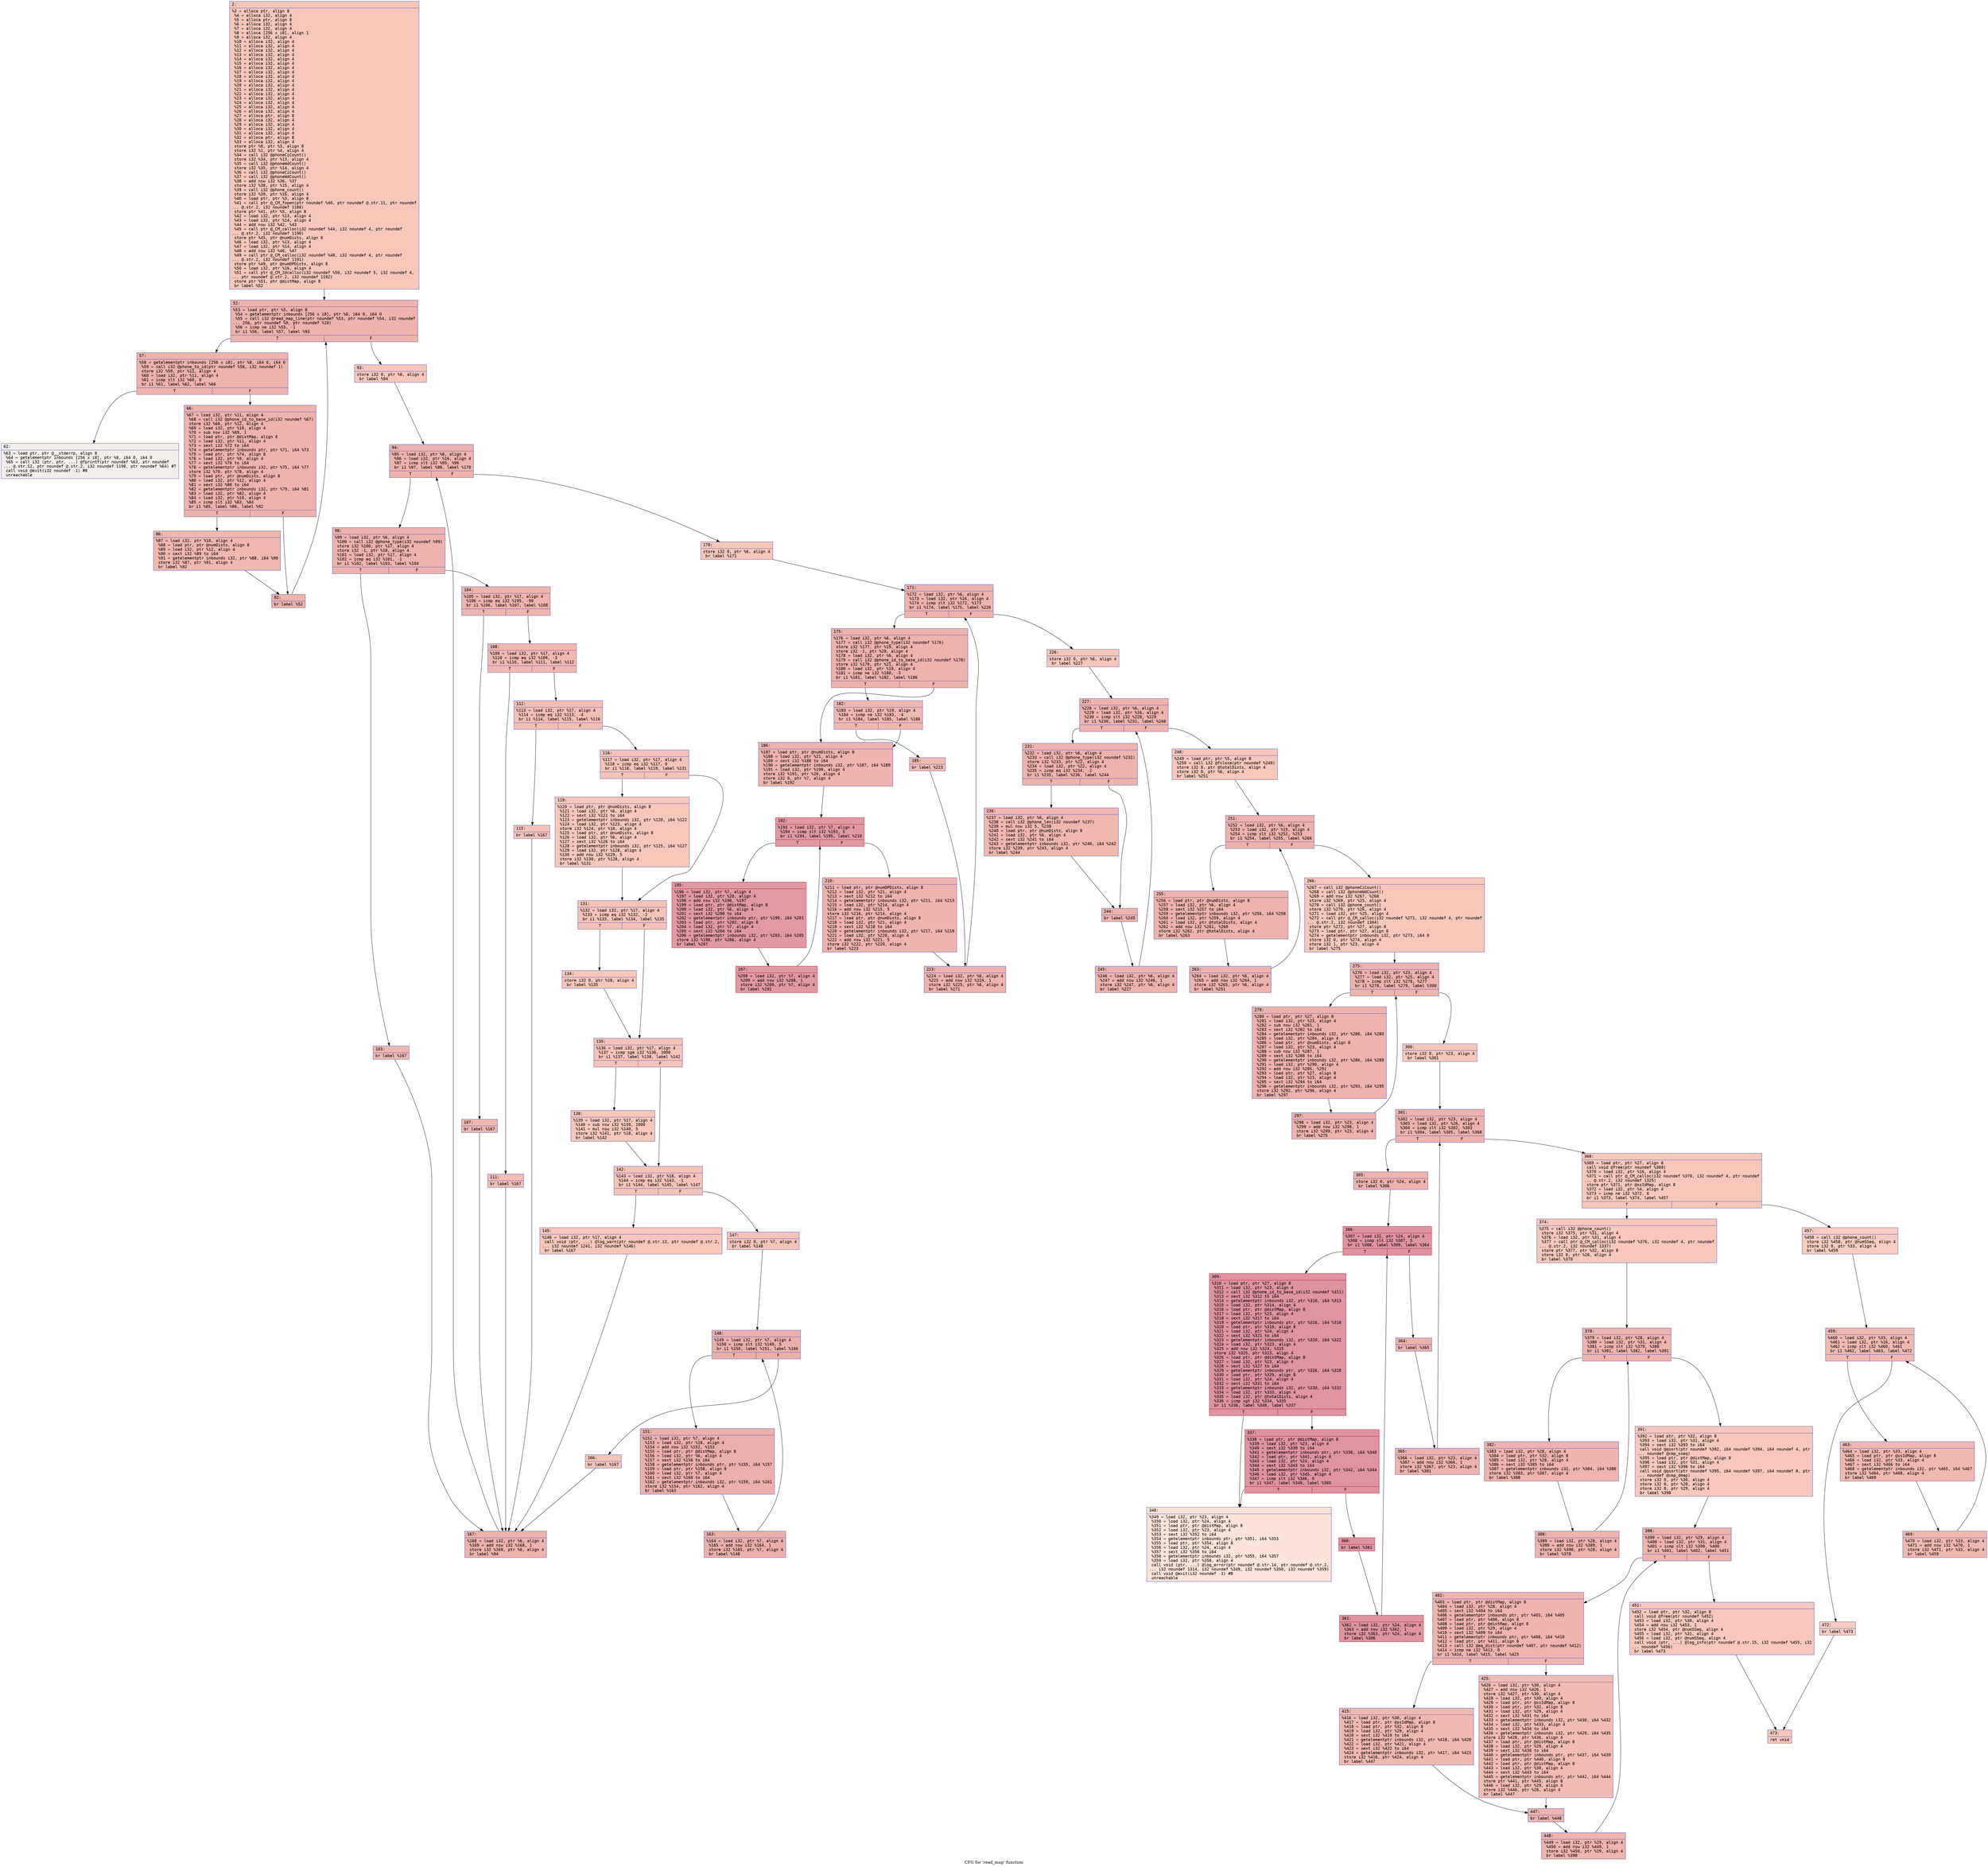 digraph "CFG for 'read_map' function" {
	label="CFG for 'read_map' function";

	Node0x600000feda40 [shape=record,color="#3d50c3ff", style=filled, fillcolor="#ec7f6370" fontname="Courier",label="{2:\l|  %3 = alloca ptr, align 8\l  %4 = alloca i32, align 4\l  %5 = alloca ptr, align 8\l  %6 = alloca i32, align 4\l  %7 = alloca i32, align 4\l  %8 = alloca [256 x i8], align 1\l  %9 = alloca i32, align 4\l  %10 = alloca i32, align 4\l  %11 = alloca i32, align 4\l  %12 = alloca i32, align 4\l  %13 = alloca i32, align 4\l  %14 = alloca i32, align 4\l  %15 = alloca i32, align 4\l  %16 = alloca i32, align 4\l  %17 = alloca i32, align 4\l  %18 = alloca i32, align 4\l  %19 = alloca i32, align 4\l  %20 = alloca i32, align 4\l  %21 = alloca i32, align 4\l  %22 = alloca i32, align 4\l  %23 = alloca i32, align 4\l  %24 = alloca i32, align 4\l  %25 = alloca i32, align 4\l  %26 = alloca i32, align 4\l  %27 = alloca ptr, align 8\l  %28 = alloca i32, align 4\l  %29 = alloca i32, align 4\l  %30 = alloca i32, align 4\l  %31 = alloca i32, align 4\l  %32 = alloca ptr, align 8\l  %33 = alloca i32, align 4\l  store ptr %0, ptr %3, align 8\l  store i32 %1, ptr %4, align 4\l  %34 = call i32 @phoneCiCount()\l  store i32 %34, ptr %13, align 4\l  %35 = call i32 @phoneWdCount()\l  store i32 %35, ptr %14, align 4\l  %36 = call i32 @phoneCiCount()\l  %37 = call i32 @phoneWdCount()\l  %38 = add nsw i32 %36, %37\l  store i32 %38, ptr %15, align 4\l  %39 = call i32 @phone_count()\l  store i32 %39, ptr %16, align 4\l  %40 = load ptr, ptr %3, align 8\l  %41 = call ptr @_CM_fopen(ptr noundef %40, ptr noundef @.str.11, ptr noundef\l... @.str.2, i32 noundef 1188)\l  store ptr %41, ptr %5, align 8\l  %42 = load i32, ptr %13, align 4\l  %43 = load i32, ptr %14, align 4\l  %44 = add nsw i32 %42, %43\l  %45 = call ptr @_CM_calloc(i32 noundef %44, i32 noundef 4, ptr noundef\l... @.str.2, i32 noundef 1190)\l  store ptr %45, ptr @numDists, align 8\l  %46 = load i32, ptr %13, align 4\l  %47 = load i32, ptr %14, align 4\l  %48 = add nsw i32 %46, %47\l  %49 = call ptr @_CM_calloc(i32 noundef %48, i32 noundef 4, ptr noundef\l... @.str.2, i32 noundef 1191)\l  store ptr %49, ptr @numDPDists, align 8\l  %50 = load i32, ptr %16, align 4\l  %51 = call ptr @_CM_2dcalloc(i32 noundef %50, i32 noundef 5, i32 noundef 4,\l... ptr noundef @.str.2, i32 noundef 1192)\l  store ptr %51, ptr @distMap, align 8\l  br label %52\l}"];
	Node0x600000feda40 -> Node0x600000feda90[tooltip="2 -> 52\nProbability 100.00%" ];
	Node0x600000feda90 [shape=record,color="#3d50c3ff", style=filled, fillcolor="#d6524470" fontname="Courier",label="{52:\l|  %53 = load ptr, ptr %5, align 8\l  %54 = getelementptr inbounds [256 x i8], ptr %8, i64 0, i64 0\l  %55 = call i32 @read_map_line(ptr noundef %53, ptr noundef %54, i32 noundef\l... 256, ptr noundef %9, ptr noundef %10)\l  %56 = icmp ne i32 %55, -1\l  br i1 %56, label %57, label %93\l|{<s0>T|<s1>F}}"];
	Node0x600000feda90:s0 -> Node0x600000fedae0[tooltip="52 -> 57\nProbability 96.88%" ];
	Node0x600000feda90:s1 -> Node0x600000fedc70[tooltip="52 -> 93\nProbability 3.12%" ];
	Node0x600000fedae0 [shape=record,color="#3d50c3ff", style=filled, fillcolor="#d6524470" fontname="Courier",label="{57:\l|  %58 = getelementptr inbounds [256 x i8], ptr %8, i64 0, i64 0\l  %59 = call i32 @phone_to_id(ptr noundef %58, i32 noundef 1)\l  store i32 %59, ptr %11, align 4\l  %60 = load i32, ptr %11, align 4\l  %61 = icmp slt i32 %60, 0\l  br i1 %61, label %62, label %66\l|{<s0>T|<s1>F}}"];
	Node0x600000fedae0:s0 -> Node0x600000fedb30[tooltip="57 -> 62\nProbability 0.00%" ];
	Node0x600000fedae0:s1 -> Node0x600000fedb80[tooltip="57 -> 66\nProbability 100.00%" ];
	Node0x600000fedb30 [shape=record,color="#3d50c3ff", style=filled, fillcolor="#e5d8d170" fontname="Courier",label="{62:\l|  %63 = load ptr, ptr @__stderrp, align 8\l  %64 = getelementptr inbounds [256 x i8], ptr %8, i64 0, i64 0\l  %65 = call i32 (ptr, ptr, ...) @fprintf(ptr noundef %63, ptr noundef\l... @.str.12, ptr noundef @.str.2, i32 noundef 1198, ptr noundef %64) #7\l  call void @exit(i32 noundef -1) #8\l  unreachable\l}"];
	Node0x600000fedb80 [shape=record,color="#3d50c3ff", style=filled, fillcolor="#d6524470" fontname="Courier",label="{66:\l|  %67 = load i32, ptr %11, align 4\l  %68 = call i32 @phone_id_to_base_id(i32 noundef %67)\l  store i32 %68, ptr %12, align 4\l  %69 = load i32, ptr %10, align 4\l  %70 = sub nsw i32 %69, 1\l  %71 = load ptr, ptr @distMap, align 8\l  %72 = load i32, ptr %11, align 4\l  %73 = sext i32 %72 to i64\l  %74 = getelementptr inbounds ptr, ptr %71, i64 %73\l  %75 = load ptr, ptr %74, align 8\l  %76 = load i32, ptr %9, align 4\l  %77 = sext i32 %76 to i64\l  %78 = getelementptr inbounds i32, ptr %75, i64 %77\l  store i32 %70, ptr %78, align 4\l  %79 = load ptr, ptr @numDists, align 8\l  %80 = load i32, ptr %12, align 4\l  %81 = sext i32 %80 to i64\l  %82 = getelementptr inbounds i32, ptr %79, i64 %81\l  %83 = load i32, ptr %82, align 4\l  %84 = load i32, ptr %10, align 4\l  %85 = icmp slt i32 %83, %84\l  br i1 %85, label %86, label %92\l|{<s0>T|<s1>F}}"];
	Node0x600000fedb80:s0 -> Node0x600000fedbd0[tooltip="66 -> 86\nProbability 50.00%" ];
	Node0x600000fedb80:s1 -> Node0x600000fedc20[tooltip="66 -> 92\nProbability 50.00%" ];
	Node0x600000fedbd0 [shape=record,color="#3d50c3ff", style=filled, fillcolor="#dc5d4a70" fontname="Courier",label="{86:\l|  %87 = load i32, ptr %10, align 4\l  %88 = load ptr, ptr @numDists, align 8\l  %89 = load i32, ptr %12, align 4\l  %90 = sext i32 %89 to i64\l  %91 = getelementptr inbounds i32, ptr %88, i64 %90\l  store i32 %87, ptr %91, align 4\l  br label %92\l}"];
	Node0x600000fedbd0 -> Node0x600000fedc20[tooltip="86 -> 92\nProbability 100.00%" ];
	Node0x600000fedc20 [shape=record,color="#3d50c3ff", style=filled, fillcolor="#d6524470" fontname="Courier",label="{92:\l|  br label %52\l}"];
	Node0x600000fedc20 -> Node0x600000feda90[tooltip="92 -> 52\nProbability 100.00%" ];
	Node0x600000fedc70 [shape=record,color="#3d50c3ff", style=filled, fillcolor="#ec7f6370" fontname="Courier",label="{93:\l|  store i32 0, ptr %6, align 4\l  br label %94\l}"];
	Node0x600000fedc70 -> Node0x600000fedcc0[tooltip="93 -> 94\nProbability 100.00%" ];
	Node0x600000fedcc0 [shape=record,color="#3d50c3ff", style=filled, fillcolor="#d6524470" fontname="Courier",label="{94:\l|  %95 = load i32, ptr %6, align 4\l  %96 = load i32, ptr %16, align 4\l  %97 = icmp slt i32 %95, %96\l  br i1 %97, label %98, label %170\l|{<s0>T|<s1>F}}"];
	Node0x600000fedcc0:s0 -> Node0x600000fedd10[tooltip="94 -> 98\nProbability 96.88%" ];
	Node0x600000fedcc0:s1 -> Node0x600000fee3f0[tooltip="94 -> 170\nProbability 3.12%" ];
	Node0x600000fedd10 [shape=record,color="#3d50c3ff", style=filled, fillcolor="#d6524470" fontname="Courier",label="{98:\l|  %99 = load i32, ptr %6, align 4\l  %100 = call i32 @phone_type(i32 noundef %99)\l  store i32 %100, ptr %17, align 4\l  store i32 -1, ptr %18, align 4\l  %101 = load i32, ptr %17, align 4\l  %102 = icmp eq i32 %101, -1\l  br i1 %102, label %103, label %104\l|{<s0>T|<s1>F}}"];
	Node0x600000fedd10:s0 -> Node0x600000fedd60[tooltip="98 -> 103\nProbability 37.50%" ];
	Node0x600000fedd10:s1 -> Node0x600000feddb0[tooltip="98 -> 104\nProbability 62.50%" ];
	Node0x600000fedd60 [shape=record,color="#3d50c3ff", style=filled, fillcolor="#de614d70" fontname="Courier",label="{103:\l|  br label %167\l}"];
	Node0x600000fedd60 -> Node0x600000fee3a0[tooltip="103 -> 167\nProbability 100.00%" ];
	Node0x600000feddb0 [shape=record,color="#3d50c3ff", style=filled, fillcolor="#d8564670" fontname="Courier",label="{104:\l|  %105 = load i32, ptr %17, align 4\l  %106 = icmp eq i32 %105, -99\l  br i1 %106, label %107, label %108\l|{<s0>T|<s1>F}}"];
	Node0x600000feddb0:s0 -> Node0x600000fede00[tooltip="104 -> 107\nProbability 50.00%" ];
	Node0x600000feddb0:s1 -> Node0x600000fede50[tooltip="104 -> 108\nProbability 50.00%" ];
	Node0x600000fede00 [shape=record,color="#3d50c3ff", style=filled, fillcolor="#de614d70" fontname="Courier",label="{107:\l|  br label %167\l}"];
	Node0x600000fede00 -> Node0x600000fee3a0[tooltip="107 -> 167\nProbability 100.00%" ];
	Node0x600000fede50 [shape=record,color="#3d50c3ff", style=filled, fillcolor="#de614d70" fontname="Courier",label="{108:\l|  %109 = load i32, ptr %17, align 4\l  %110 = icmp eq i32 %109, -3\l  br i1 %110, label %111, label %112\l|{<s0>T|<s1>F}}"];
	Node0x600000fede50:s0 -> Node0x600000fedea0[tooltip="108 -> 111\nProbability 50.00%" ];
	Node0x600000fede50:s1 -> Node0x600000fedef0[tooltip="108 -> 112\nProbability 50.00%" ];
	Node0x600000fedea0 [shape=record,color="#3d50c3ff", style=filled, fillcolor="#e36c5570" fontname="Courier",label="{111:\l|  br label %167\l}"];
	Node0x600000fedea0 -> Node0x600000fee3a0[tooltip="111 -> 167\nProbability 100.00%" ];
	Node0x600000fedef0 [shape=record,color="#3d50c3ff", style=filled, fillcolor="#e36c5570" fontname="Courier",label="{112:\l|  %113 = load i32, ptr %17, align 4\l  %114 = icmp eq i32 %113, -4\l  br i1 %114, label %115, label %116\l|{<s0>T|<s1>F}}"];
	Node0x600000fedef0:s0 -> Node0x600000fedf40[tooltip="112 -> 115\nProbability 50.00%" ];
	Node0x600000fedef0:s1 -> Node0x600000fedf90[tooltip="112 -> 116\nProbability 50.00%" ];
	Node0x600000fedf40 [shape=record,color="#3d50c3ff", style=filled, fillcolor="#e8765c70" fontname="Courier",label="{115:\l|  br label %167\l}"];
	Node0x600000fedf40 -> Node0x600000fee3a0[tooltip="115 -> 167\nProbability 100.00%" ];
	Node0x600000fedf90 [shape=record,color="#3d50c3ff", style=filled, fillcolor="#e8765c70" fontname="Courier",label="{116:\l|  %117 = load i32, ptr %17, align 4\l  %118 = icmp eq i32 %117, 0\l  br i1 %118, label %119, label %131\l|{<s0>T|<s1>F}}"];
	Node0x600000fedf90:s0 -> Node0x600000fedfe0[tooltip="116 -> 119\nProbability 37.50%" ];
	Node0x600000fedf90:s1 -> Node0x600000fee030[tooltip="116 -> 131\nProbability 62.50%" ];
	Node0x600000fedfe0 [shape=record,color="#3d50c3ff", style=filled, fillcolor="#ec7f6370" fontname="Courier",label="{119:\l|  %120 = load ptr, ptr @numDists, align 8\l  %121 = load i32, ptr %6, align 4\l  %122 = sext i32 %121 to i64\l  %123 = getelementptr inbounds i32, ptr %120, i64 %122\l  %124 = load i32, ptr %123, align 4\l  store i32 %124, ptr %18, align 4\l  %125 = load ptr, ptr @numDists, align 8\l  %126 = load i32, ptr %6, align 4\l  %127 = sext i32 %126 to i64\l  %128 = getelementptr inbounds i32, ptr %125, i64 %127\l  %129 = load i32, ptr %128, align 4\l  %130 = add nsw i32 %129, 5\l  store i32 %130, ptr %128, align 4\l  br label %131\l}"];
	Node0x600000fedfe0 -> Node0x600000fee030[tooltip="119 -> 131\nProbability 100.00%" ];
	Node0x600000fee030 [shape=record,color="#3d50c3ff", style=filled, fillcolor="#e8765c70" fontname="Courier",label="{131:\l|  %132 = load i32, ptr %17, align 4\l  %133 = icmp eq i32 %132, -2\l  br i1 %133, label %134, label %135\l|{<s0>T|<s1>F}}"];
	Node0x600000fee030:s0 -> Node0x600000fee080[tooltip="131 -> 134\nProbability 50.00%" ];
	Node0x600000fee030:s1 -> Node0x600000fee0d0[tooltip="131 -> 135\nProbability 50.00%" ];
	Node0x600000fee080 [shape=record,color="#3d50c3ff", style=filled, fillcolor="#ec7f6370" fontname="Courier",label="{134:\l|  store i32 0, ptr %18, align 4\l  br label %135\l}"];
	Node0x600000fee080 -> Node0x600000fee0d0[tooltip="134 -> 135\nProbability 100.00%" ];
	Node0x600000fee0d0 [shape=record,color="#3d50c3ff", style=filled, fillcolor="#e8765c70" fontname="Courier",label="{135:\l|  %136 = load i32, ptr %17, align 4\l  %137 = icmp sge i32 %136, 1000\l  br i1 %137, label %138, label %142\l|{<s0>T|<s1>F}}"];
	Node0x600000fee0d0:s0 -> Node0x600000fee120[tooltip="135 -> 138\nProbability 50.00%" ];
	Node0x600000fee0d0:s1 -> Node0x600000fee170[tooltip="135 -> 142\nProbability 50.00%" ];
	Node0x600000fee120 [shape=record,color="#3d50c3ff", style=filled, fillcolor="#ec7f6370" fontname="Courier",label="{138:\l|  %139 = load i32, ptr %17, align 4\l  %140 = sub nsw i32 %139, 1000\l  %141 = mul nsw i32 %140, 5\l  store i32 %141, ptr %18, align 4\l  br label %142\l}"];
	Node0x600000fee120 -> Node0x600000fee170[tooltip="138 -> 142\nProbability 100.00%" ];
	Node0x600000fee170 [shape=record,color="#3d50c3ff", style=filled, fillcolor="#e8765c70" fontname="Courier",label="{142:\l|  %143 = load i32, ptr %18, align 4\l  %144 = icmp eq i32 %143, -1\l  br i1 %144, label %145, label %147\l|{<s0>T|<s1>F}}"];
	Node0x600000fee170:s0 -> Node0x600000fee1c0[tooltip="142 -> 145\nProbability 37.50%" ];
	Node0x600000fee170:s1 -> Node0x600000fee210[tooltip="142 -> 147\nProbability 62.50%" ];
	Node0x600000fee1c0 [shape=record,color="#3d50c3ff", style=filled, fillcolor="#ec7f6370" fontname="Courier",label="{145:\l|  %146 = load i32, ptr %17, align 4\l  call void (ptr, ...) @log_warn(ptr noundef @.str.13, ptr noundef @.str.2,\l... i32 noundef 1241, i32 noundef %146)\l  br label %167\l}"];
	Node0x600000fee1c0 -> Node0x600000fee3a0[tooltip="145 -> 167\nProbability 100.00%" ];
	Node0x600000fee210 [shape=record,color="#3d50c3ff", style=filled, fillcolor="#e97a5f70" fontname="Courier",label="{147:\l|  store i32 0, ptr %7, align 4\l  br label %148\l}"];
	Node0x600000fee210 -> Node0x600000fee260[tooltip="147 -> 148\nProbability 100.00%" ];
	Node0x600000fee260 [shape=record,color="#3d50c3ff", style=filled, fillcolor="#d24b4070" fontname="Courier",label="{148:\l|  %149 = load i32, ptr %7, align 4\l  %150 = icmp slt i32 %149, 5\l  br i1 %150, label %151, label %166\l|{<s0>T|<s1>F}}"];
	Node0x600000fee260:s0 -> Node0x600000fee2b0[tooltip="148 -> 151\nProbability 96.88%" ];
	Node0x600000fee260:s1 -> Node0x600000fee350[tooltip="148 -> 166\nProbability 3.12%" ];
	Node0x600000fee2b0 [shape=record,color="#3d50c3ff", style=filled, fillcolor="#d24b4070" fontname="Courier",label="{151:\l|  %152 = load i32, ptr %7, align 4\l  %153 = load i32, ptr %18, align 4\l  %154 = add nsw i32 %152, %153\l  %155 = load ptr, ptr @distMap, align 8\l  %156 = load i32, ptr %6, align 4\l  %157 = sext i32 %156 to i64\l  %158 = getelementptr inbounds ptr, ptr %155, i64 %157\l  %159 = load ptr, ptr %158, align 8\l  %160 = load i32, ptr %7, align 4\l  %161 = sext i32 %160 to i64\l  %162 = getelementptr inbounds i32, ptr %159, i64 %161\l  store i32 %154, ptr %162, align 4\l  br label %163\l}"];
	Node0x600000fee2b0 -> Node0x600000fee300[tooltip="151 -> 163\nProbability 100.00%" ];
	Node0x600000fee300 [shape=record,color="#3d50c3ff", style=filled, fillcolor="#d24b4070" fontname="Courier",label="{163:\l|  %164 = load i32, ptr %7, align 4\l  %165 = add nsw i32 %164, 1\l  store i32 %165, ptr %7, align 4\l  br label %148\l}"];
	Node0x600000fee300 -> Node0x600000fee260[tooltip="163 -> 148\nProbability 100.00%" ];
	Node0x600000fee350 [shape=record,color="#3d50c3ff", style=filled, fillcolor="#e97a5f70" fontname="Courier",label="{166:\l|  br label %167\l}"];
	Node0x600000fee350 -> Node0x600000fee3a0[tooltip="166 -> 167\nProbability 100.00%" ];
	Node0x600000fee3a0 [shape=record,color="#3d50c3ff", style=filled, fillcolor="#d6524470" fontname="Courier",label="{167:\l|  %168 = load i32, ptr %6, align 4\l  %169 = add nsw i32 %168, 1\l  store i32 %169, ptr %6, align 4\l  br label %94\l}"];
	Node0x600000fee3a0 -> Node0x600000fedcc0[tooltip="167 -> 94\nProbability 100.00%" ];
	Node0x600000fee3f0 [shape=record,color="#3d50c3ff", style=filled, fillcolor="#ec7f6370" fontname="Courier",label="{170:\l|  store i32 0, ptr %6, align 4\l  br label %171\l}"];
	Node0x600000fee3f0 -> Node0x600000fee440[tooltip="170 -> 171\nProbability 100.00%" ];
	Node0x600000fee440 [shape=record,color="#3d50c3ff", style=filled, fillcolor="#d6524470" fontname="Courier",label="{171:\l|  %172 = load i32, ptr %6, align 4\l  %173 = load i32, ptr %16, align 4\l  %174 = icmp slt i32 %172, %173\l  br i1 %174, label %175, label %226\l|{<s0>T|<s1>F}}"];
	Node0x600000fee440:s0 -> Node0x600000fee490[tooltip="171 -> 175\nProbability 96.88%" ];
	Node0x600000fee440:s1 -> Node0x600000fee760[tooltip="171 -> 226\nProbability 3.12%" ];
	Node0x600000fee490 [shape=record,color="#3d50c3ff", style=filled, fillcolor="#d6524470" fontname="Courier",label="{175:\l|  %176 = load i32, ptr %6, align 4\l  %177 = call i32 @phone_type(i32 noundef %176)\l  store i32 %177, ptr %19, align 4\l  store i32 -1, ptr %20, align 4\l  %178 = load i32, ptr %6, align 4\l  %179 = call i32 @phone_id_to_base_id(i32 noundef %178)\l  store i32 %179, ptr %21, align 4\l  %180 = load i32, ptr %19, align 4\l  %181 = icmp ne i32 %180, -3\l  br i1 %181, label %182, label %186\l|{<s0>T|<s1>F}}"];
	Node0x600000fee490:s0 -> Node0x600000fee4e0[tooltip="175 -> 182\nProbability 50.00%" ];
	Node0x600000fee490:s1 -> Node0x600000fee580[tooltip="175 -> 186\nProbability 50.00%" ];
	Node0x600000fee4e0 [shape=record,color="#3d50c3ff", style=filled, fillcolor="#dc5d4a70" fontname="Courier",label="{182:\l|  %183 = load i32, ptr %19, align 4\l  %184 = icmp ne i32 %183, -4\l  br i1 %184, label %185, label %186\l|{<s0>T|<s1>F}}"];
	Node0x600000fee4e0:s0 -> Node0x600000fee530[tooltip="182 -> 185\nProbability 50.00%" ];
	Node0x600000fee4e0:s1 -> Node0x600000fee580[tooltip="182 -> 186\nProbability 50.00%" ];
	Node0x600000fee530 [shape=record,color="#3d50c3ff", style=filled, fillcolor="#e1675170" fontname="Courier",label="{185:\l|  br label %223\l}"];
	Node0x600000fee530 -> Node0x600000fee710[tooltip="185 -> 223\nProbability 100.00%" ];
	Node0x600000fee580 [shape=record,color="#3d50c3ff", style=filled, fillcolor="#d8564670" fontname="Courier",label="{186:\l|  %187 = load ptr, ptr @numDists, align 8\l  %188 = load i32, ptr %21, align 4\l  %189 = sext i32 %188 to i64\l  %190 = getelementptr inbounds i32, ptr %187, i64 %189\l  %191 = load i32, ptr %190, align 4\l  store i32 %191, ptr %20, align 4\l  store i32 0, ptr %7, align 4\l  br label %192\l}"];
	Node0x600000fee580 -> Node0x600000fee5d0[tooltip="186 -> 192\nProbability 100.00%" ];
	Node0x600000fee5d0 [shape=record,color="#b70d28ff", style=filled, fillcolor="#bb1b2c70" fontname="Courier",label="{192:\l|  %193 = load i32, ptr %7, align 4\l  %194 = icmp slt i32 %193, 5\l  br i1 %194, label %195, label %210\l|{<s0>T|<s1>F}}"];
	Node0x600000fee5d0:s0 -> Node0x600000fee620[tooltip="192 -> 195\nProbability 96.88%" ];
	Node0x600000fee5d0:s1 -> Node0x600000fee6c0[tooltip="192 -> 210\nProbability 3.12%" ];
	Node0x600000fee620 [shape=record,color="#b70d28ff", style=filled, fillcolor="#bb1b2c70" fontname="Courier",label="{195:\l|  %196 = load i32, ptr %7, align 4\l  %197 = load i32, ptr %20, align 4\l  %198 = add nsw i32 %196, %197\l  %199 = load ptr, ptr @distMap, align 8\l  %200 = load i32, ptr %6, align 4\l  %201 = sext i32 %200 to i64\l  %202 = getelementptr inbounds ptr, ptr %199, i64 %201\l  %203 = load ptr, ptr %202, align 8\l  %204 = load i32, ptr %7, align 4\l  %205 = sext i32 %204 to i64\l  %206 = getelementptr inbounds i32, ptr %203, i64 %205\l  store i32 %198, ptr %206, align 4\l  br label %207\l}"];
	Node0x600000fee620 -> Node0x600000fee670[tooltip="195 -> 207\nProbability 100.00%" ];
	Node0x600000fee670 [shape=record,color="#b70d28ff", style=filled, fillcolor="#bb1b2c70" fontname="Courier",label="{207:\l|  %208 = load i32, ptr %7, align 4\l  %209 = add nsw i32 %208, 1\l  store i32 %209, ptr %7, align 4\l  br label %192\l}"];
	Node0x600000fee670 -> Node0x600000fee5d0[tooltip="207 -> 192\nProbability 100.00%" ];
	Node0x600000fee6c0 [shape=record,color="#3d50c3ff", style=filled, fillcolor="#d8564670" fontname="Courier",label="{210:\l|  %211 = load ptr, ptr @numDPDists, align 8\l  %212 = load i32, ptr %21, align 4\l  %213 = sext i32 %212 to i64\l  %214 = getelementptr inbounds i32, ptr %211, i64 %213\l  %215 = load i32, ptr %214, align 4\l  %216 = add nsw i32 %215, 5\l  store i32 %216, ptr %214, align 4\l  %217 = load ptr, ptr @numDists, align 8\l  %218 = load i32, ptr %21, align 4\l  %219 = sext i32 %218 to i64\l  %220 = getelementptr inbounds i32, ptr %217, i64 %219\l  %221 = load i32, ptr %220, align 4\l  %222 = add nsw i32 %221, 5\l  store i32 %222, ptr %220, align 4\l  br label %223\l}"];
	Node0x600000fee6c0 -> Node0x600000fee710[tooltip="210 -> 223\nProbability 100.00%" ];
	Node0x600000fee710 [shape=record,color="#3d50c3ff", style=filled, fillcolor="#d6524470" fontname="Courier",label="{223:\l|  %224 = load i32, ptr %6, align 4\l  %225 = add nsw i32 %224, 1\l  store i32 %225, ptr %6, align 4\l  br label %171\l}"];
	Node0x600000fee710 -> Node0x600000fee440[tooltip="223 -> 171\nProbability 100.00%" ];
	Node0x600000fee760 [shape=record,color="#3d50c3ff", style=filled, fillcolor="#ec7f6370" fontname="Courier",label="{226:\l|  store i32 0, ptr %6, align 4\l  br label %227\l}"];
	Node0x600000fee760 -> Node0x600000fee7b0[tooltip="226 -> 227\nProbability 100.00%" ];
	Node0x600000fee7b0 [shape=record,color="#3d50c3ff", style=filled, fillcolor="#d6524470" fontname="Courier",label="{227:\l|  %228 = load i32, ptr %6, align 4\l  %229 = load i32, ptr %16, align 4\l  %230 = icmp slt i32 %228, %229\l  br i1 %230, label %231, label %248\l|{<s0>T|<s1>F}}"];
	Node0x600000fee7b0:s0 -> Node0x600000fee800[tooltip="227 -> 231\nProbability 96.88%" ];
	Node0x600000fee7b0:s1 -> Node0x600000fee940[tooltip="227 -> 248\nProbability 3.12%" ];
	Node0x600000fee800 [shape=record,color="#3d50c3ff", style=filled, fillcolor="#d6524470" fontname="Courier",label="{231:\l|  %232 = load i32, ptr %6, align 4\l  %233 = call i32 @phone_type(i32 noundef %232)\l  store i32 %233, ptr %22, align 4\l  %234 = load i32, ptr %22, align 4\l  %235 = icmp eq i32 %234, -2\l  br i1 %235, label %236, label %244\l|{<s0>T|<s1>F}}"];
	Node0x600000fee800:s0 -> Node0x600000fee850[tooltip="231 -> 236\nProbability 50.00%" ];
	Node0x600000fee800:s1 -> Node0x600000fee8a0[tooltip="231 -> 244\nProbability 50.00%" ];
	Node0x600000fee850 [shape=record,color="#3d50c3ff", style=filled, fillcolor="#dc5d4a70" fontname="Courier",label="{236:\l|  %237 = load i32, ptr %6, align 4\l  %238 = call i32 @phone_len(i32 noundef %237)\l  %239 = mul nsw i32 5, %238\l  %240 = load ptr, ptr @numDists, align 8\l  %241 = load i32, ptr %6, align 4\l  %242 = sext i32 %241 to i64\l  %243 = getelementptr inbounds i32, ptr %240, i64 %242\l  store i32 %239, ptr %243, align 4\l  br label %244\l}"];
	Node0x600000fee850 -> Node0x600000fee8a0[tooltip="236 -> 244\nProbability 100.00%" ];
	Node0x600000fee8a0 [shape=record,color="#3d50c3ff", style=filled, fillcolor="#d6524470" fontname="Courier",label="{244:\l|  br label %245\l}"];
	Node0x600000fee8a0 -> Node0x600000fee8f0[tooltip="244 -> 245\nProbability 100.00%" ];
	Node0x600000fee8f0 [shape=record,color="#3d50c3ff", style=filled, fillcolor="#d6524470" fontname="Courier",label="{245:\l|  %246 = load i32, ptr %6, align 4\l  %247 = add nsw i32 %246, 1\l  store i32 %247, ptr %6, align 4\l  br label %227\l}"];
	Node0x600000fee8f0 -> Node0x600000fee7b0[tooltip="245 -> 227\nProbability 100.00%" ];
	Node0x600000fee940 [shape=record,color="#3d50c3ff", style=filled, fillcolor="#ec7f6370" fontname="Courier",label="{248:\l|  %249 = load ptr, ptr %5, align 8\l  %250 = call i32 @fclose(ptr noundef %249)\l  store i32 0, ptr @totalDists, align 4\l  store i32 0, ptr %6, align 4\l  br label %251\l}"];
	Node0x600000fee940 -> Node0x600000fee990[tooltip="248 -> 251\nProbability 100.00%" ];
	Node0x600000fee990 [shape=record,color="#3d50c3ff", style=filled, fillcolor="#d6524470" fontname="Courier",label="{251:\l|  %252 = load i32, ptr %6, align 4\l  %253 = load i32, ptr %15, align 4\l  %254 = icmp slt i32 %252, %253\l  br i1 %254, label %255, label %266\l|{<s0>T|<s1>F}}"];
	Node0x600000fee990:s0 -> Node0x600000fee9e0[tooltip="251 -> 255\nProbability 96.88%" ];
	Node0x600000fee990:s1 -> Node0x600000feea80[tooltip="251 -> 266\nProbability 3.12%" ];
	Node0x600000fee9e0 [shape=record,color="#3d50c3ff", style=filled, fillcolor="#d6524470" fontname="Courier",label="{255:\l|  %256 = load ptr, ptr @numDists, align 8\l  %257 = load i32, ptr %6, align 4\l  %258 = sext i32 %257 to i64\l  %259 = getelementptr inbounds i32, ptr %256, i64 %258\l  %260 = load i32, ptr %259, align 4\l  %261 = load i32, ptr @totalDists, align 4\l  %262 = add nsw i32 %261, %260\l  store i32 %262, ptr @totalDists, align 4\l  br label %263\l}"];
	Node0x600000fee9e0 -> Node0x600000feea30[tooltip="255 -> 263\nProbability 100.00%" ];
	Node0x600000feea30 [shape=record,color="#3d50c3ff", style=filled, fillcolor="#d6524470" fontname="Courier",label="{263:\l|  %264 = load i32, ptr %6, align 4\l  %265 = add nsw i32 %264, 1\l  store i32 %265, ptr %6, align 4\l  br label %251\l}"];
	Node0x600000feea30 -> Node0x600000fee990[tooltip="263 -> 251\nProbability 100.00%" ];
	Node0x600000feea80 [shape=record,color="#3d50c3ff", style=filled, fillcolor="#ec7f6370" fontname="Courier",label="{266:\l|  %267 = call i32 @phoneCiCount()\l  %268 = call i32 @phoneWdCount()\l  %269 = add nsw i32 %267, %268\l  store i32 %269, ptr %25, align 4\l  %270 = call i32 @phone_count()\l  store i32 %270, ptr %26, align 4\l  %271 = load i32, ptr %25, align 4\l  %272 = call ptr @_CM_calloc(i32 noundef %271, i32 noundef 4, ptr noundef\l... @.str.2, i32 noundef 1304)\l  store ptr %272, ptr %27, align 8\l  %273 = load ptr, ptr %27, align 8\l  %274 = getelementptr inbounds i32, ptr %273, i64 0\l  store i32 0, ptr %274, align 4\l  store i32 1, ptr %23, align 4\l  br label %275\l}"];
	Node0x600000feea80 -> Node0x600000feead0[tooltip="266 -> 275\nProbability 100.00%" ];
	Node0x600000feead0 [shape=record,color="#3d50c3ff", style=filled, fillcolor="#d6524470" fontname="Courier",label="{275:\l|  %276 = load i32, ptr %23, align 4\l  %277 = load i32, ptr %25, align 4\l  %278 = icmp slt i32 %276, %277\l  br i1 %278, label %279, label %300\l|{<s0>T|<s1>F}}"];
	Node0x600000feead0:s0 -> Node0x600000feeb20[tooltip="275 -> 279\nProbability 96.88%" ];
	Node0x600000feead0:s1 -> Node0x600000feebc0[tooltip="275 -> 300\nProbability 3.12%" ];
	Node0x600000feeb20 [shape=record,color="#3d50c3ff", style=filled, fillcolor="#d6524470" fontname="Courier",label="{279:\l|  %280 = load ptr, ptr %27, align 8\l  %281 = load i32, ptr %23, align 4\l  %282 = sub nsw i32 %281, 1\l  %283 = sext i32 %282 to i64\l  %284 = getelementptr inbounds i32, ptr %280, i64 %283\l  %285 = load i32, ptr %284, align 4\l  %286 = load ptr, ptr @numDists, align 8\l  %287 = load i32, ptr %23, align 4\l  %288 = sub nsw i32 %287, 1\l  %289 = sext i32 %288 to i64\l  %290 = getelementptr inbounds i32, ptr %286, i64 %289\l  %291 = load i32, ptr %290, align 4\l  %292 = add nsw i32 %285, %291\l  %293 = load ptr, ptr %27, align 8\l  %294 = load i32, ptr %23, align 4\l  %295 = sext i32 %294 to i64\l  %296 = getelementptr inbounds i32, ptr %293, i64 %295\l  store i32 %292, ptr %296, align 4\l  br label %297\l}"];
	Node0x600000feeb20 -> Node0x600000feeb70[tooltip="279 -> 297\nProbability 100.00%" ];
	Node0x600000feeb70 [shape=record,color="#3d50c3ff", style=filled, fillcolor="#d6524470" fontname="Courier",label="{297:\l|  %298 = load i32, ptr %23, align 4\l  %299 = add nsw i32 %298, 1\l  store i32 %299, ptr %23, align 4\l  br label %275\l}"];
	Node0x600000feeb70 -> Node0x600000feead0[tooltip="297 -> 275\nProbability 100.00%" ];
	Node0x600000feebc0 [shape=record,color="#3d50c3ff", style=filled, fillcolor="#ec7f6370" fontname="Courier",label="{300:\l|  store i32 0, ptr %23, align 4\l  br label %301\l}"];
	Node0x600000feebc0 -> Node0x600000feec10[tooltip="300 -> 301\nProbability 100.00%" ];
	Node0x600000feec10 [shape=record,color="#3d50c3ff", style=filled, fillcolor="#d6524470" fontname="Courier",label="{301:\l|  %302 = load i32, ptr %23, align 4\l  %303 = load i32, ptr %26, align 4\l  %304 = icmp slt i32 %302, %303\l  br i1 %304, label %305, label %368\l|{<s0>T|<s1>F}}"];
	Node0x600000feec10:s0 -> Node0x600000feec60[tooltip="301 -> 305\nProbability 96.88%" ];
	Node0x600000feec10:s1 -> Node0x600000feef30[tooltip="301 -> 368\nProbability 3.12%" ];
	Node0x600000feec60 [shape=record,color="#3d50c3ff", style=filled, fillcolor="#d6524470" fontname="Courier",label="{305:\l|  store i32 0, ptr %24, align 4\l  br label %306\l}"];
	Node0x600000feec60 -> Node0x600000feecb0[tooltip="305 -> 306\nProbability 100.00%" ];
	Node0x600000feecb0 [shape=record,color="#b70d28ff", style=filled, fillcolor="#b70d2870" fontname="Courier",label="{306:\l|  %307 = load i32, ptr %24, align 4\l  %308 = icmp slt i32 %307, 5\l  br i1 %308, label %309, label %364\l|{<s0>T|<s1>F}}"];
	Node0x600000feecb0:s0 -> Node0x600000feed00[tooltip="306 -> 309\nProbability 96.88%" ];
	Node0x600000feecb0:s1 -> Node0x600000feee90[tooltip="306 -> 364\nProbability 3.12%" ];
	Node0x600000feed00 [shape=record,color="#b70d28ff", style=filled, fillcolor="#b70d2870" fontname="Courier",label="{309:\l|  %310 = load ptr, ptr %27, align 8\l  %311 = load i32, ptr %23, align 4\l  %312 = call i32 @phone_id_to_base_id(i32 noundef %311)\l  %313 = sext i32 %312 to i64\l  %314 = getelementptr inbounds i32, ptr %310, i64 %313\l  %315 = load i32, ptr %314, align 4\l  %316 = load ptr, ptr @distMap, align 8\l  %317 = load i32, ptr %23, align 4\l  %318 = sext i32 %317 to i64\l  %319 = getelementptr inbounds ptr, ptr %316, i64 %318\l  %320 = load ptr, ptr %319, align 8\l  %321 = load i32, ptr %24, align 4\l  %322 = sext i32 %321 to i64\l  %323 = getelementptr inbounds i32, ptr %320, i64 %322\l  %324 = load i32, ptr %323, align 4\l  %325 = add nsw i32 %324, %315\l  store i32 %325, ptr %323, align 4\l  %326 = load ptr, ptr @distMap, align 8\l  %327 = load i32, ptr %23, align 4\l  %328 = sext i32 %327 to i64\l  %329 = getelementptr inbounds ptr, ptr %326, i64 %328\l  %330 = load ptr, ptr %329, align 8\l  %331 = load i32, ptr %24, align 4\l  %332 = sext i32 %331 to i64\l  %333 = getelementptr inbounds i32, ptr %330, i64 %332\l  %334 = load i32, ptr %333, align 4\l  %335 = load i32, ptr @totalDists, align 4\l  %336 = icmp sgt i32 %334, %335\l  br i1 %336, label %348, label %337\l|{<s0>T|<s1>F}}"];
	Node0x600000feed00:s0 -> Node0x600000feeda0[tooltip="309 -> 348\nProbability 0.00%" ];
	Node0x600000feed00:s1 -> Node0x600000feed50[tooltip="309 -> 337\nProbability 100.00%" ];
	Node0x600000feed50 [shape=record,color="#b70d28ff", style=filled, fillcolor="#b70d2870" fontname="Courier",label="{337:\l|  %338 = load ptr, ptr @distMap, align 8\l  %339 = load i32, ptr %23, align 4\l  %340 = sext i32 %339 to i64\l  %341 = getelementptr inbounds ptr, ptr %338, i64 %340\l  %342 = load ptr, ptr %341, align 8\l  %343 = load i32, ptr %24, align 4\l  %344 = sext i32 %343 to i64\l  %345 = getelementptr inbounds i32, ptr %342, i64 %344\l  %346 = load i32, ptr %345, align 4\l  %347 = icmp slt i32 %346, 0\l  br i1 %347, label %348, label %360\l|{<s0>T|<s1>F}}"];
	Node0x600000feed50:s0 -> Node0x600000feeda0[tooltip="337 -> 348\nProbability 0.00%" ];
	Node0x600000feed50:s1 -> Node0x600000feedf0[tooltip="337 -> 360\nProbability 100.00%" ];
	Node0x600000feeda0 [shape=record,color="#3d50c3ff", style=filled, fillcolor="#f6bfa670" fontname="Courier",label="{348:\l|  %349 = load i32, ptr %23, align 4\l  %350 = load i32, ptr %24, align 4\l  %351 = load ptr, ptr @distMap, align 8\l  %352 = load i32, ptr %23, align 4\l  %353 = sext i32 %352 to i64\l  %354 = getelementptr inbounds ptr, ptr %351, i64 %353\l  %355 = load ptr, ptr %354, align 8\l  %356 = load i32, ptr %24, align 4\l  %357 = sext i32 %356 to i64\l  %358 = getelementptr inbounds i32, ptr %355, i64 %357\l  %359 = load i32, ptr %358, align 4\l  call void (ptr, ...) @log_error(ptr noundef @.str.14, ptr noundef @.str.2,\l... i32 noundef 1314, i32 noundef %349, i32 noundef %350, i32 noundef %359)\l  call void @exit(i32 noundef -1) #8\l  unreachable\l}"];
	Node0x600000feedf0 [shape=record,color="#b70d28ff", style=filled, fillcolor="#b70d2870" fontname="Courier",label="{360:\l|  br label %361\l}"];
	Node0x600000feedf0 -> Node0x600000feee40[tooltip="360 -> 361\nProbability 100.00%" ];
	Node0x600000feee40 [shape=record,color="#b70d28ff", style=filled, fillcolor="#b70d2870" fontname="Courier",label="{361:\l|  %362 = load i32, ptr %24, align 4\l  %363 = add nsw i32 %362, 1\l  store i32 %363, ptr %24, align 4\l  br label %306\l}"];
	Node0x600000feee40 -> Node0x600000feecb0[tooltip="361 -> 306\nProbability 100.00%" ];
	Node0x600000feee90 [shape=record,color="#3d50c3ff", style=filled, fillcolor="#d6524470" fontname="Courier",label="{364:\l|  br label %365\l}"];
	Node0x600000feee90 -> Node0x600000feeee0[tooltip="364 -> 365\nProbability 100.00%" ];
	Node0x600000feeee0 [shape=record,color="#3d50c3ff", style=filled, fillcolor="#d6524470" fontname="Courier",label="{365:\l|  %366 = load i32, ptr %23, align 4\l  %367 = add nsw i32 %366, 1\l  store i32 %367, ptr %23, align 4\l  br label %301\l}"];
	Node0x600000feeee0 -> Node0x600000feec10[tooltip="365 -> 301\nProbability 100.00%" ];
	Node0x600000feef30 [shape=record,color="#3d50c3ff", style=filled, fillcolor="#ec7f6370" fontname="Courier",label="{368:\l|  %369 = load ptr, ptr %27, align 8\l  call void @free(ptr noundef %369)\l  %370 = load i32, ptr %16, align 4\l  %371 = call ptr @_CM_calloc(i32 noundef %370, i32 noundef 4, ptr noundef\l... @.str.2, i32 noundef 1325)\l  store ptr %371, ptr @ssIdMap, align 8\l  %372 = load i32, ptr %4, align 4\l  %373 = icmp ne i32 %372, 0\l  br i1 %373, label %374, label %457\l|{<s0>T|<s1>F}}"];
	Node0x600000feef30:s0 -> Node0x600000feef80[tooltip="368 -> 374\nProbability 62.50%" ];
	Node0x600000feef30:s1 -> Node0x600000fef340[tooltip="368 -> 457\nProbability 37.50%" ];
	Node0x600000feef80 [shape=record,color="#3d50c3ff", style=filled, fillcolor="#ed836670" fontname="Courier",label="{374:\l|  %375 = call i32 @phone_count()\l  store i32 %375, ptr %31, align 4\l  %376 = load i32, ptr %31, align 4\l  %377 = call ptr @_CM_calloc(i32 noundef %376, i32 noundef 4, ptr noundef\l... @.str.2, i32 noundef 1337)\l  store ptr %377, ptr %32, align 8\l  store i32 0, ptr %28, align 4\l  br label %378\l}"];
	Node0x600000feef80 -> Node0x600000feefd0[tooltip="374 -> 378\nProbability 100.00%" ];
	Node0x600000feefd0 [shape=record,color="#3d50c3ff", style=filled, fillcolor="#d8564670" fontname="Courier",label="{378:\l|  %379 = load i32, ptr %28, align 4\l  %380 = load i32, ptr %31, align 4\l  %381 = icmp slt i32 %379, %380\l  br i1 %381, label %382, label %391\l|{<s0>T|<s1>F}}"];
	Node0x600000feefd0:s0 -> Node0x600000fef020[tooltip="378 -> 382\nProbability 96.88%" ];
	Node0x600000feefd0:s1 -> Node0x600000fef0c0[tooltip="378 -> 391\nProbability 3.12%" ];
	Node0x600000fef020 [shape=record,color="#3d50c3ff", style=filled, fillcolor="#d8564670" fontname="Courier",label="{382:\l|  %383 = load i32, ptr %28, align 4\l  %384 = load ptr, ptr %32, align 8\l  %385 = load i32, ptr %28, align 4\l  %386 = sext i32 %385 to i64\l  %387 = getelementptr inbounds i32, ptr %384, i64 %386\l  store i32 %383, ptr %387, align 4\l  br label %388\l}"];
	Node0x600000fef020 -> Node0x600000fef070[tooltip="382 -> 388\nProbability 100.00%" ];
	Node0x600000fef070 [shape=record,color="#3d50c3ff", style=filled, fillcolor="#d8564670" fontname="Courier",label="{388:\l|  %389 = load i32, ptr %28, align 4\l  %390 = add nsw i32 %389, 1\l  store i32 %390, ptr %28, align 4\l  br label %378\l}"];
	Node0x600000fef070 -> Node0x600000feefd0[tooltip="388 -> 378\nProbability 100.00%" ];
	Node0x600000fef0c0 [shape=record,color="#3d50c3ff", style=filled, fillcolor="#ed836670" fontname="Courier",label="{391:\l|  %392 = load ptr, ptr %32, align 8\l  %393 = load i32, ptr %31, align 4\l  %394 = sext i32 %393 to i64\l  call void @qsort(ptr noundef %392, i64 noundef %394, i64 noundef 4, ptr\l... noundef @cmp_sseq)\l  %395 = load ptr, ptr @distMap, align 8\l  %396 = load i32, ptr %31, align 4\l  %397 = sext i32 %396 to i64\l  call void @qsort(ptr noundef %395, i64 noundef %397, i64 noundef 8, ptr\l... noundef @cmp_dmap)\l  store i32 0, ptr %30, align 4\l  store i32 0, ptr %28, align 4\l  store i32 0, ptr %29, align 4\l  br label %398\l}"];
	Node0x600000fef0c0 -> Node0x600000fef110[tooltip="391 -> 398\nProbability 100.00%" ];
	Node0x600000fef110 [shape=record,color="#3d50c3ff", style=filled, fillcolor="#d8564670" fontname="Courier",label="{398:\l|  %399 = load i32, ptr %29, align 4\l  %400 = load i32, ptr %31, align 4\l  %401 = icmp slt i32 %399, %400\l  br i1 %401, label %402, label %451\l|{<s0>T|<s1>F}}"];
	Node0x600000fef110:s0 -> Node0x600000fef160[tooltip="398 -> 402\nProbability 96.88%" ];
	Node0x600000fef110:s1 -> Node0x600000fef2f0[tooltip="398 -> 451\nProbability 3.12%" ];
	Node0x600000fef160 [shape=record,color="#3d50c3ff", style=filled, fillcolor="#d8564670" fontname="Courier",label="{402:\l|  %403 = load ptr, ptr @distMap, align 8\l  %404 = load i32, ptr %28, align 4\l  %405 = sext i32 %404 to i64\l  %406 = getelementptr inbounds ptr, ptr %403, i64 %405\l  %407 = load ptr, ptr %406, align 8\l  %408 = load ptr, ptr @distMap, align 8\l  %409 = load i32, ptr %29, align 4\l  %410 = sext i32 %409 to i64\l  %411 = getelementptr inbounds ptr, ptr %408, i64 %410\l  %412 = load ptr, ptr %411, align 8\l  %413 = call i32 @eq_dist(ptr noundef %407, ptr noundef %412)\l  %414 = icmp ne i32 %413, 0\l  br i1 %414, label %415, label %425\l|{<s0>T|<s1>F}}"];
	Node0x600000fef160:s0 -> Node0x600000fef1b0[tooltip="402 -> 415\nProbability 62.50%" ];
	Node0x600000fef160:s1 -> Node0x600000fef200[tooltip="402 -> 425\nProbability 37.50%" ];
	Node0x600000fef1b0 [shape=record,color="#3d50c3ff", style=filled, fillcolor="#de614d70" fontname="Courier",label="{415:\l|  %416 = load i32, ptr %30, align 4\l  %417 = load ptr, ptr @ssIdMap, align 8\l  %418 = load ptr, ptr %32, align 8\l  %419 = load i32, ptr %29, align 4\l  %420 = sext i32 %419 to i64\l  %421 = getelementptr inbounds i32, ptr %418, i64 %420\l  %422 = load i32, ptr %421, align 4\l  %423 = sext i32 %422 to i64\l  %424 = getelementptr inbounds i32, ptr %417, i64 %423\l  store i32 %416, ptr %424, align 4\l  br label %447\l}"];
	Node0x600000fef1b0 -> Node0x600000fef250[tooltip="415 -> 447\nProbability 100.00%" ];
	Node0x600000fef200 [shape=record,color="#3d50c3ff", style=filled, fillcolor="#e1675170" fontname="Courier",label="{425:\l|  %426 = load i32, ptr %30, align 4\l  %427 = add nsw i32 %426, 1\l  store i32 %427, ptr %30, align 4\l  %428 = load i32, ptr %30, align 4\l  %429 = load ptr, ptr @ssIdMap, align 8\l  %430 = load ptr, ptr %32, align 8\l  %431 = load i32, ptr %29, align 4\l  %432 = sext i32 %431 to i64\l  %433 = getelementptr inbounds i32, ptr %430, i64 %432\l  %434 = load i32, ptr %433, align 4\l  %435 = sext i32 %434 to i64\l  %436 = getelementptr inbounds i32, ptr %429, i64 %435\l  store i32 %428, ptr %436, align 4\l  %437 = load ptr, ptr @distMap, align 8\l  %438 = load i32, ptr %29, align 4\l  %439 = sext i32 %438 to i64\l  %440 = getelementptr inbounds ptr, ptr %437, i64 %439\l  %441 = load ptr, ptr %440, align 8\l  %442 = load ptr, ptr @distMap, align 8\l  %443 = load i32, ptr %30, align 4\l  %444 = sext i32 %443 to i64\l  %445 = getelementptr inbounds ptr, ptr %442, i64 %444\l  store ptr %441, ptr %445, align 8\l  %446 = load i32, ptr %29, align 4\l  store i32 %446, ptr %28, align 4\l  br label %447\l}"];
	Node0x600000fef200 -> Node0x600000fef250[tooltip="425 -> 447\nProbability 100.00%" ];
	Node0x600000fef250 [shape=record,color="#3d50c3ff", style=filled, fillcolor="#d8564670" fontname="Courier",label="{447:\l|  br label %448\l}"];
	Node0x600000fef250 -> Node0x600000fef2a0[tooltip="447 -> 448\nProbability 100.00%" ];
	Node0x600000fef2a0 [shape=record,color="#3d50c3ff", style=filled, fillcolor="#d8564670" fontname="Courier",label="{448:\l|  %449 = load i32, ptr %29, align 4\l  %450 = add nsw i32 %449, 1\l  store i32 %450, ptr %29, align 4\l  br label %398\l}"];
	Node0x600000fef2a0 -> Node0x600000fef110[tooltip="448 -> 398\nProbability 100.00%" ];
	Node0x600000fef2f0 [shape=record,color="#3d50c3ff", style=filled, fillcolor="#ed836670" fontname="Courier",label="{451:\l|  %452 = load ptr, ptr %32, align 8\l  call void @free(ptr noundef %452)\l  %453 = load i32, ptr %30, align 4\l  %454 = add nsw i32 %453, 1\l  store i32 %454, ptr @numSSeq, align 4\l  %455 = load i32, ptr %31, align 4\l  %456 = load i32, ptr @numSSeq, align 4\l  call void (ptr, ...) @log_info(ptr noundef @.str.15, i32 noundef %455, i32\l... noundef %456)\l  br label %473\l}"];
	Node0x600000fef2f0 -> Node0x600000fef4d0[tooltip="451 -> 473\nProbability 100.00%" ];
	Node0x600000fef340 [shape=record,color="#3d50c3ff", style=filled, fillcolor="#f08b6e70" fontname="Courier",label="{457:\l|  %458 = call i32 @phone_count()\l  store i32 %458, ptr @numSSeq, align 4\l  store i32 0, ptr %33, align 4\l  br label %459\l}"];
	Node0x600000fef340 -> Node0x600000fef390[tooltip="457 -> 459\nProbability 100.00%" ];
	Node0x600000fef390 [shape=record,color="#3d50c3ff", style=filled, fillcolor="#de614d70" fontname="Courier",label="{459:\l|  %460 = load i32, ptr %33, align 4\l  %461 = load i32, ptr %16, align 4\l  %462 = icmp slt i32 %460, %461\l  br i1 %462, label %463, label %472\l|{<s0>T|<s1>F}}"];
	Node0x600000fef390:s0 -> Node0x600000fef3e0[tooltip="459 -> 463\nProbability 96.88%" ];
	Node0x600000fef390:s1 -> Node0x600000fef480[tooltip="459 -> 472\nProbability 3.12%" ];
	Node0x600000fef3e0 [shape=record,color="#3d50c3ff", style=filled, fillcolor="#de614d70" fontname="Courier",label="{463:\l|  %464 = load i32, ptr %33, align 4\l  %465 = load ptr, ptr @ssIdMap, align 8\l  %466 = load i32, ptr %33, align 4\l  %467 = sext i32 %466 to i64\l  %468 = getelementptr inbounds i32, ptr %465, i64 %467\l  store i32 %464, ptr %468, align 4\l  br label %469\l}"];
	Node0x600000fef3e0 -> Node0x600000fef430[tooltip="463 -> 469\nProbability 100.00%" ];
	Node0x600000fef430 [shape=record,color="#3d50c3ff", style=filled, fillcolor="#de614d70" fontname="Courier",label="{469:\l|  %470 = load i32, ptr %33, align 4\l  %471 = add nsw i32 %470, 1\l  store i32 %471, ptr %33, align 4\l  br label %459\l}"];
	Node0x600000fef430 -> Node0x600000fef390[tooltip="469 -> 459\nProbability 100.00%" ];
	Node0x600000fef480 [shape=record,color="#3d50c3ff", style=filled, fillcolor="#f08b6e70" fontname="Courier",label="{472:\l|  br label %473\l}"];
	Node0x600000fef480 -> Node0x600000fef4d0[tooltip="472 -> 473\nProbability 100.00%" ];
	Node0x600000fef4d0 [shape=record,color="#3d50c3ff", style=filled, fillcolor="#ec7f6370" fontname="Courier",label="{473:\l|  ret void\l}"];
}
